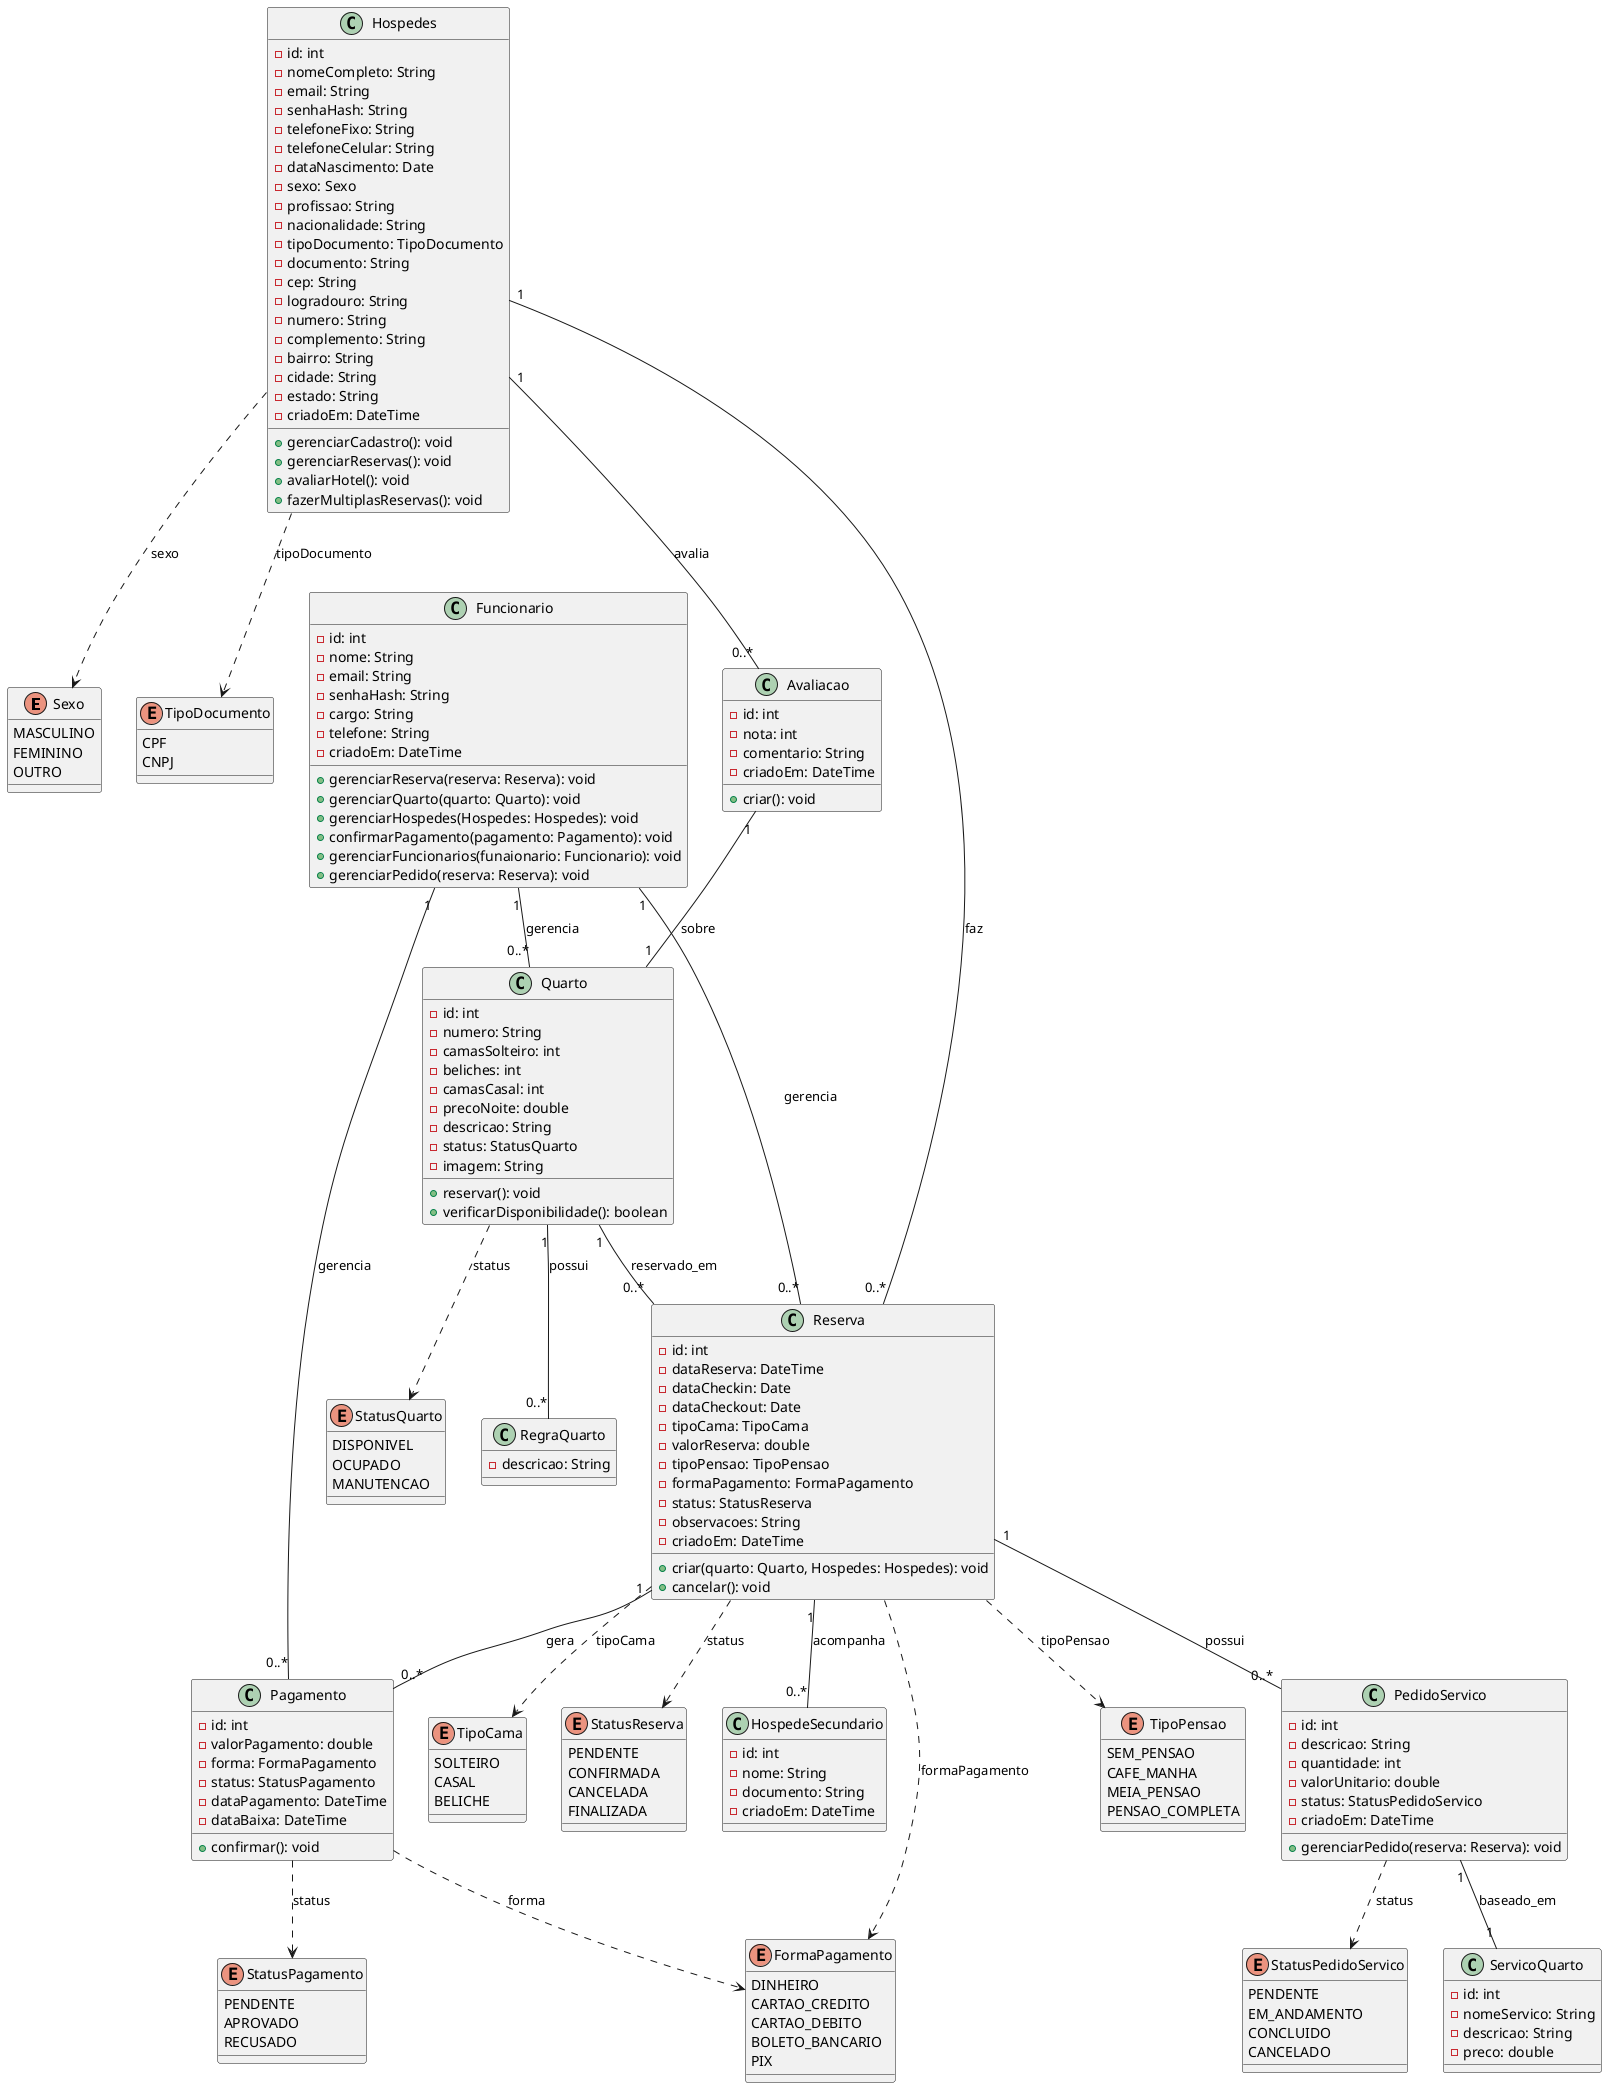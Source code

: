 @startuml

'--- Enums ---
enum Sexo {
  MASCULINO
  FEMININO
  OUTRO
}
enum TipoDocumento {
  CPF
  CNPJ
}
enum StatusQuarto {
  DISPONIVEL
  OCUPADO
  MANUTENCAO
}
enum TipoCama {
  SOLTEIRO
  CASAL
  BELICHE
}
enum TipoPensao {
  SEM_PENSAO
  CAFE_MANHA
  MEIA_PENSAO
  PENSAO_COMPLETA
}
enum FormaPagamento {
  DINHEIRO
  CARTAO_CREDITO
  CARTAO_DEBITO
  BOLETO_BANCARIO
  PIX
}
enum StatusReserva {
  PENDENTE
  CONFIRMADA
  CANCELADA
  FINALIZADA
}
enum StatusPagamento {
  PENDENTE
  APROVADO
  RECUSADO
}
enum StatusPedidoServico {
  PENDENTE
  EM_ANDAMENTO
  CONCLUIDO
  CANCELADO
}

'--- Entidades principais ---
class Hospedes {
  - id: int
  - nomeCompleto: String
  - email: String
  - senhaHash: String
  - telefoneFixo: String
  - telefoneCelular: String
  - dataNascimento: Date
  - sexo: Sexo
  - profissao: String
  - nacionalidade: String
  - tipoDocumento: TipoDocumento
  - documento: String
  - cep: String
  - logradouro: String
  - numero: String
  - complemento: String
  - bairro: String
  - cidade: String
  - estado: String
  - criadoEm: DateTime

  + gerenciarCadastro(): void
  + gerenciarReservas(): void
  + avaliarHotel(): void
  + fazerMultiplasReservas(): void

}

class Funcionario {
  - id: int
  - nome: String
  - email: String
  - senhaHash: String
  - cargo: String
  - telefone: String
  - criadoEm: DateTime

  + gerenciarReserva(reserva: Reserva): void
  + gerenciarQuarto(quarto: Quarto): void
  + gerenciarHospedes(Hospedes: Hospedes): void
  + confirmarPagamento(pagamento: Pagamento): void
  + gerenciarFuncionarios(funaionario: Funcionario): void
  + gerenciarPedido(reserva: Reserva): void

}

class Quarto {
  - id: int
  - numero: String
  - camasSolteiro: int
  - beliches: int
  - camasCasal: int
  - precoNoite: double
  - descricao: String
  - status: StatusQuarto
  - imagem: String

  + reservar(): void
  + verificarDisponibilidade(): boolean
}

class Reserva {
  - id: int
  - dataReserva: DateTime
  - dataCheckin: Date
  - dataCheckout: Date
  - tipoCama: TipoCama
  - valorReserva: double
  - tipoPensao: TipoPensao
  - formaPagamento: FormaPagamento
  - status: StatusReserva
  - observacoes: String
  - criadoEm: DateTime

  + criar(quarto: Quarto, Hospedes: Hospedes): void
  + cancelar(): void
}

class HospedeSecundario {
  - id: int
  - nome: String
  - documento: String
  - criadoEm: DateTime
}

class ServicoQuarto {
  - id: int
  - nomeServico: String
  - descricao: String
  - preco: double
}

class PedidoServico {
  - id: int
  - descricao: String
  - quantidade: int
  - valorUnitario: double
  - status: StatusPedidoServico
  - criadoEm: DateTime

  + gerenciarPedido(reserva: Reserva): void
}

class Pagamento {
  - id: int
  - valorPagamento: double
  - forma: FormaPagamento
  - status: StatusPagamento
  - dataPagamento: DateTime
  - dataBaixa: DateTime

  + confirmar(): void
}

class Avaliacao {
  - id: int
  - nota: int
  - comentario: String
  - criadoEm: DateTime

  + criar(): void
}

class RegraQuarto {
  - descricao: String
}

'--- Relacionamentos ---
Hospedes "1" -- "0..*" Reserva            : faz
Hospedes "1" -- "0..*" Avaliacao          : avalia

Funcionario "1" -- "0..*" Reserva         : gerencia
Funcionario "1" -- "0..*" Quarto          : gerencia
Funcionario "1" -- "0..*" Pagamento       : gerencia

Quarto "1" -- "0..*" Reserva              : reservado_em
Quarto "1" -- "0..*" RegraQuarto          : possui

Reserva "1" -- "0..*" Pagamento           : gera
Reserva "1" -- "0..*" PedidoServico       : possui
Reserva "1" -- "0..*" HospedeSecundario   : acompanha

PedidoServico "1" -- "1" ServicoQuarto    : baseado_em

Avaliacao "1" -- "1" Quarto               : sobre

'--- Dependências para enums ---
Hospedes ..> Sexo               : sexo  
Hospedes ..> TipoDocumento      : tipoDocumento  
Quarto ..> StatusQuarto        : status  
Reserva ..> TipoCama           : tipoCama  
Reserva ..> TipoPensao         : tipoPensao  
Reserva ..> FormaPagamento     : formaPagamento  
Reserva ..> StatusReserva      : status  
PedidoServico ..> StatusPedidoServico : status  
Pagamento ..> FormaPagamento   : forma  
Pagamento ..> StatusPagamento  : status  

@enduml
